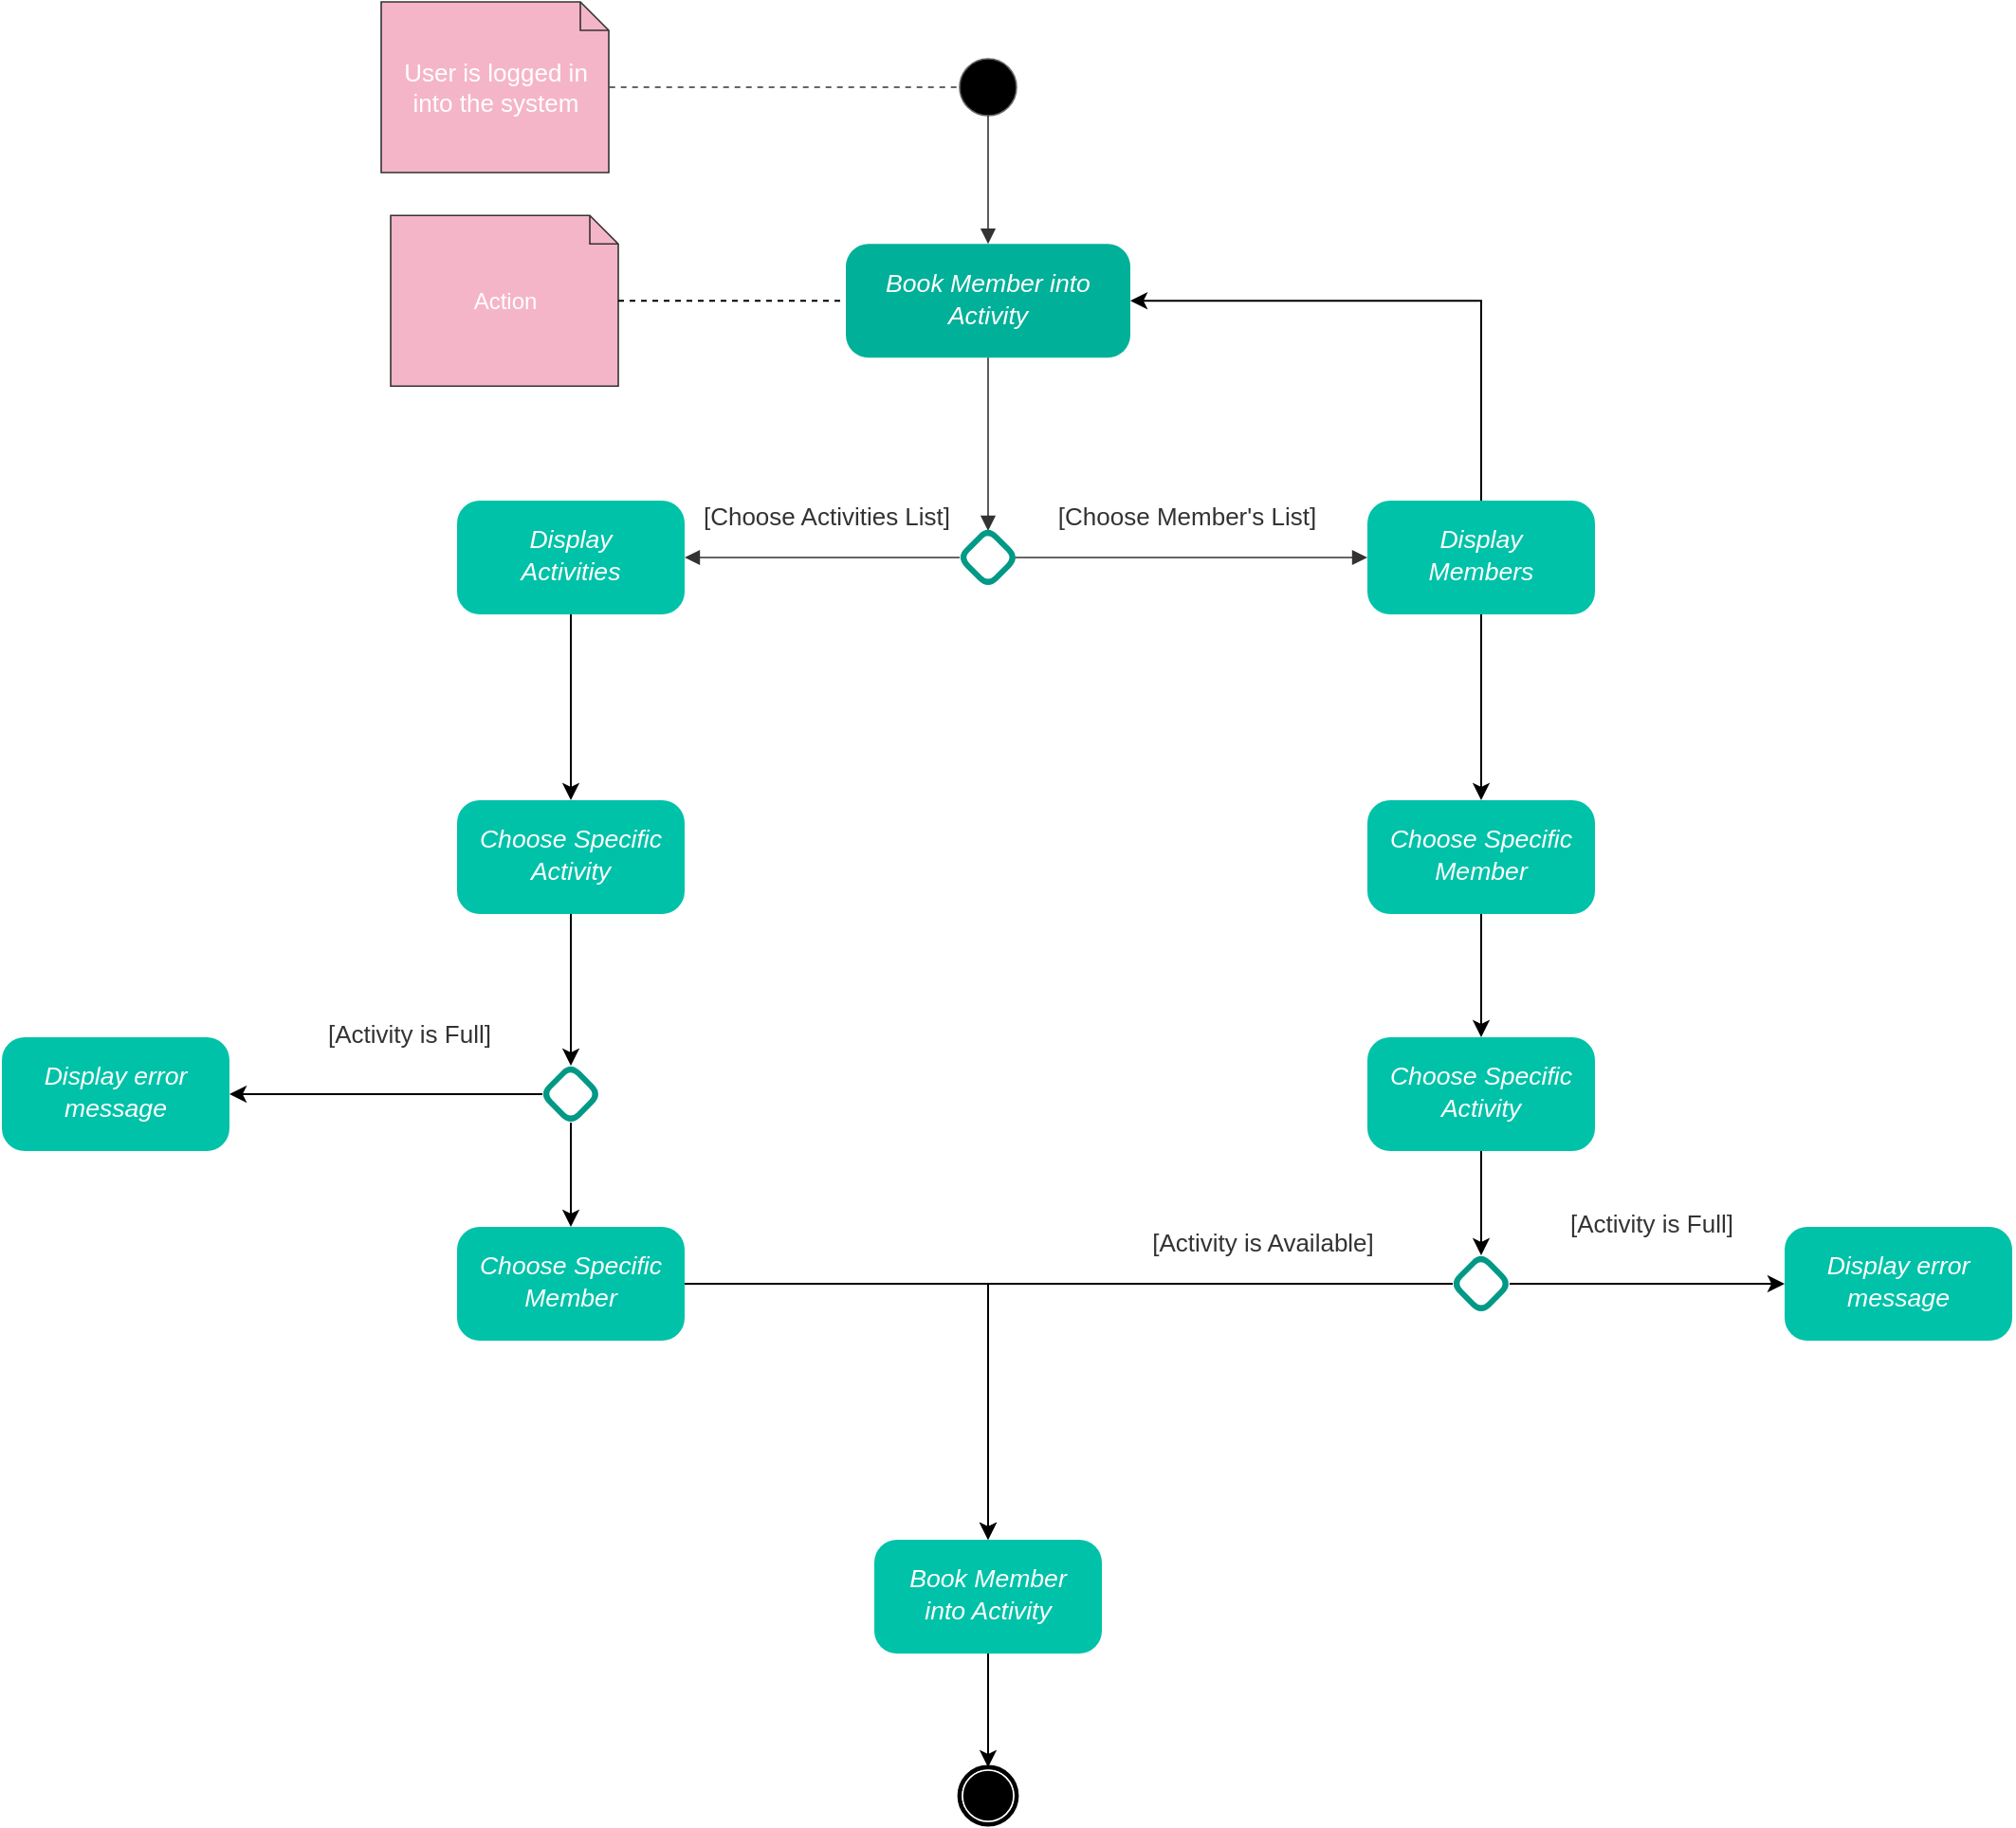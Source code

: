 <mxfile version="14.5.1" type="device"><diagram id="3uWwcOn-9zkndGodlUGi" name="Page-1"><mxGraphModel dx="946" dy="672" grid="1" gridSize="10" guides="1" tooltips="1" connect="1" arrows="1" fold="1" page="1" pageScale="1" pageWidth="827" pageHeight="1169" math="0" shadow="0"><root><mxCell id="0"/><mxCell id="1" parent="0"/><UserObject label="" lucidchartObjectId="8az7X8QaD_x4" id="rfqokUpkxKwPm25lC6qI-1"><mxCell style="html=1;overflow=block;blockSpacing=1;whiteSpace=wrap;ellipse;fillColor=#000000;whiteSpace=wrap;fontSize=13;spacing=3.6;strokeColor=#666666;strokeOpacity=100;fillOpacity=100;rounded=1;absoluteArcSize=1;arcSize=12;strokeWidth=0.8;" parent="1" vertex="1"><mxGeometry x="815" y="149.02" width="30" height="30" as="geometry"/></mxCell></UserObject><UserObject label="" lucidchartObjectId="90gjxgfOsC8D" id="rfqokUpkxKwPm25lC6qI-2"><mxCell style="html=1;overflow=block;blockSpacing=1;whiteSpace=wrap;shape=note;size=15;whiteSpace=wrap;fontSize=13;fontColor=#ffffff;align=center;align=left;spacing=3.8;strokeColor=#333333;strokeOpacity=100;fillOpacity=100;rounded=1;absoluteArcSize=1;arcSize=12;fillColor=#f5b5c8;strokeWidth=0.8;" parent="1" vertex="1"><mxGeometry x="510" y="119.02" width="120" height="90" as="geometry"/></mxCell></UserObject><UserObject label="" lucidchartObjectId="E2gjoxndOQYm" id="rfqokUpkxKwPm25lC6qI-3"><mxCell style="html=1;jettySize=18;whiteSpace=wrap;fontSize=13;strokeColor=#333333;strokeOpacity=100;dashed=1;fixDash=1;strokeWidth=0.8;rounded=1;arcSize=24;edgeStyle=orthogonalEdgeStyle;startArrow=none;;endArrow=none;;exitX=1.003;exitY=0.5;exitPerimeter=0;entryX=0;entryY=0.5;entryDx=0;entryDy=0;" parent="1" source="rfqokUpkxKwPm25lC6qI-2" target="rfqokUpkxKwPm25lC6qI-1" edge="1"><mxGeometry width="100" height="100" relative="1" as="geometry"><Array as="points"/></mxGeometry></mxCell></UserObject><UserObject label="" lucidchartObjectId="8az7UEcWredh" id="rfqokUpkxKwPm25lC6qI-4"><mxCell style="html=1;jettySize=18;whiteSpace=wrap;fontSize=13;fontFamily=helvetica;strokeColor=#333333;strokeOpacity=100;strokeWidth=0.8;rounded=1;arcSize=24;edgeStyle=orthogonalEdgeStyle;startArrow=none;;endArrow=block;endFill=1;;entryX=0.5;entryY=0;entryPerimeter=0;" parent="1" source="rfqokUpkxKwPm25lC6qI-1" target="rfqokUpkxKwPm25lC6qI-5" edge="1"><mxGeometry width="100" height="100" relative="1" as="geometry"><Array as="points"/><mxPoint x="830" y="209.02" as="sourcePoint"/></mxGeometry></mxCell></UserObject><mxCell id="rfqokUpkxKwPm25lC6qI-5" value="&lt;div style=&quot;display: flex ; justify-content: center ; text-align: center ; align-items: baseline ; line-height: 1.25 ; margin-left: 8.4px ; margin-right: 8.4px ; margin-top: -2px&quot;&gt;&lt;font color=&quot;#ffffff&quot;&gt;&lt;span style=&quot;font-size: 13.3px ; font-style: italic&quot;&gt;Book Member into Activity&lt;/span&gt;&lt;/font&gt;&lt;/div&gt;" style="rounded=1;arcSize=20;whiteSpace=wrap;overflow=block;blockSpacing=1;html=1;fontSize=13;spacing=3.6;strokeOpacity=0;fillOpacity=100;fillColor=#00b098;strokeWidth=0.8;" parent="1" vertex="1"><mxGeometry x="755" y="246.63" width="150" height="60" as="geometry"/></mxCell><mxCell id="rfqokUpkxKwPm25lC6qI-6" value="&lt;span style=&quot;color: rgb(255 , 255 , 255) ; font-size: 13px ; text-align: left&quot;&gt;User is logged in &lt;br&gt;into the system&lt;/span&gt;" style="text;html=1;resizable=0;autosize=1;align=center;verticalAlign=middle;points=[];fillColor=none;strokeColor=none;rounded=0;" parent="1" vertex="1"><mxGeometry x="515" y="149.02" width="110" height="30" as="geometry"/></mxCell><mxCell id="rfqokUpkxKwPm25lC6qI-7" value="" style="group" parent="1" vertex="1" connectable="0"><mxGeometry x="515" y="231.63" width="120" height="90" as="geometry"/></mxCell><UserObject label="" lucidchartObjectId="90gjxgfOsC8D" id="rfqokUpkxKwPm25lC6qI-8"><mxCell style="html=1;overflow=block;blockSpacing=1;whiteSpace=wrap;shape=note;size=15;whiteSpace=wrap;fontSize=13;fontColor=#ffffff;align=center;align=left;spacing=3.8;strokeColor=#333333;strokeOpacity=100;fillOpacity=100;rounded=1;absoluteArcSize=1;arcSize=12;fillColor=#f5b5c8;strokeWidth=0.8;" parent="rfqokUpkxKwPm25lC6qI-7" vertex="1"><mxGeometry width="120" height="90" as="geometry"/></mxCell></UserObject><mxCell id="rfqokUpkxKwPm25lC6qI-9" value="&lt;font color=&quot;#ffffff&quot;&gt;Action&lt;/font&gt;" style="text;html=1;resizable=0;autosize=1;align=center;verticalAlign=middle;points=[];fillColor=none;strokeColor=none;rounded=0;" parent="rfqokUpkxKwPm25lC6qI-7" vertex="1"><mxGeometry x="35" y="35" width="50" height="20" as="geometry"/></mxCell><mxCell id="rfqokUpkxKwPm25lC6qI-10" style="edgeStyle=orthogonalEdgeStyle;rounded=0;orthogonalLoop=1;jettySize=auto;html=1;entryX=0;entryY=0.5;entryDx=0;entryDy=0;endArrow=none;endFill=0;dashed=1;" parent="1" source="rfqokUpkxKwPm25lC6qI-8" target="rfqokUpkxKwPm25lC6qI-5" edge="1"><mxGeometry relative="1" as="geometry"/></mxCell><UserObject label="" lucidchartObjectId="8az7CGVQULsu" id="rfqokUpkxKwPm25lC6qI-11"><mxCell style="html=1;jettySize=18;whiteSpace=wrap;fontSize=13;fontFamily=helvetica;strokeColor=#333333;strokeOpacity=100;strokeWidth=0.8;rounded=1;arcSize=24;edgeStyle=orthogonalEdgeStyle;startArrow=none;;endArrow=block;endFill=1;;exitX=0.5;exitY=1;entryX=0.5;entryY=0.032;entryPerimeter=0;exitDx=0;exitDy=0;" parent="1" source="rfqokUpkxKwPm25lC6qI-5" target="rfqokUpkxKwPm25lC6qI-19" edge="1"><mxGeometry width="100" height="100" relative="1" as="geometry"><Array as="points"/><mxPoint x="830.0" y="360.01" as="sourcePoint"/></mxGeometry></mxCell></UserObject><UserObject label="" lucidchartObjectId="8az7PhLwa9s." id="rfqokUpkxKwPm25lC6qI-12"><mxCell style="html=1;jettySize=18;whiteSpace=wrap;fontSize=13;fontFamily=helvetica;strokeColor=#333333;strokeOpacity=100;strokeWidth=0.8;rounded=1;arcSize=24;edgeStyle=orthogonalEdgeStyle;startArrow=none;;endArrow=block;endFill=1;;exitX=0;exitY=0.5;entryX=1;entryY=0.5;entryDx=0;entryDy=0;exitDx=0;exitDy=0;" parent="1" source="rfqokUpkxKwPm25lC6qI-19" target="rfqokUpkxKwPm25lC6qI-13" edge="1"><mxGeometry width="100" height="100" relative="1" as="geometry"><Array as="points"/></mxGeometry></mxCell></UserObject><mxCell id="rfqokUpkxKwPm25lC6qI-26" style="edgeStyle=orthogonalEdgeStyle;rounded=0;orthogonalLoop=1;jettySize=auto;html=1;entryX=0.5;entryY=0;entryDx=0;entryDy=0;" parent="1" source="rfqokUpkxKwPm25lC6qI-13" target="rfqokUpkxKwPm25lC6qI-22" edge="1"><mxGeometry relative="1" as="geometry"/></mxCell><mxCell id="rfqokUpkxKwPm25lC6qI-13" value="&lt;div style=&quot;display: flex ; justify-content: center ; text-align: center ; align-items: baseline ; line-height: 1.25 ; margin-left: 8.4px ; margin-right: 8.4px ; margin-top: -2px&quot;&gt;&lt;font color=&quot;#ffffff&quot;&gt;&lt;span style=&quot;font-size: 13.3px&quot;&gt;&lt;i&gt;Display Activities&lt;/i&gt;&lt;/span&gt;&lt;/font&gt;&lt;/div&gt;" style="rounded=1;arcSize=20;whiteSpace=wrap;overflow=block;blockSpacing=1;html=1;fontSize=13;spacing=3.6;strokeOpacity=0;fillOpacity=100;fillColor=#00c2a8;strokeWidth=0.8;" parent="1" vertex="1"><mxGeometry x="550" y="382.01" width="120" height="60" as="geometry"/></mxCell><UserObject label="" lucidchartObjectId="8az71Tb4N.wg" id="rfqokUpkxKwPm25lC6qI-14"><mxCell style="html=1;jettySize=18;whiteSpace=wrap;fontSize=13;fontFamily=helvetica;strokeColor=#333333;strokeOpacity=100;strokeWidth=0.8;rounded=1;arcSize=24;edgeStyle=orthogonalEdgeStyle;startArrow=none;;endArrow=block;endFill=1;;exitX=0.968;exitY=0.5;exitPerimeter=0;entryX=0;entryY=0.5;entryPerimeter=0;" parent="1" source="rfqokUpkxKwPm25lC6qI-19" target="rfqokUpkxKwPm25lC6qI-16" edge="1"><mxGeometry width="100" height="100" relative="1" as="geometry"><Array as="points"/></mxGeometry></mxCell></UserObject><mxCell id="rfqokUpkxKwPm25lC6qI-15" style="edgeStyle=orthogonalEdgeStyle;rounded=0;orthogonalLoop=1;jettySize=auto;html=1;entryX=1;entryY=0.5;entryDx=0;entryDy=0;exitX=0.5;exitY=0;exitDx=0;exitDy=0;" parent="1" source="rfqokUpkxKwPm25lC6qI-16" target="rfqokUpkxKwPm25lC6qI-5" edge="1"><mxGeometry relative="1" as="geometry"><Array as="points"><mxPoint x="1090" y="277"/></Array><mxPoint x="905.0" y="330.01" as="targetPoint"/></mxGeometry></mxCell><mxCell id="rfqokUpkxKwPm25lC6qI-41" value="" style="edgeStyle=orthogonalEdgeStyle;rounded=0;orthogonalLoop=1;jettySize=auto;html=1;" parent="1" source="rfqokUpkxKwPm25lC6qI-16" target="rfqokUpkxKwPm25lC6qI-33" edge="1"><mxGeometry relative="1" as="geometry"/></mxCell><mxCell id="rfqokUpkxKwPm25lC6qI-16" value="&lt;div style=&quot;display: flex ; justify-content: center ; text-align: center ; align-items: baseline ; font-size: 0 ; line-height: 1.25 ; margin-left: 8.4px ; margin-right: 8.4px ; margin-top: 2.4px ; margin-top: -2px&quot;&gt;&lt;span&gt;&lt;span style=&quot;font-size: 13.3px ; color: #ffffff ; font-style: italic&quot;&gt;Display Members&lt;/span&gt;&lt;/span&gt;&lt;/div&gt;" style="rounded=1;arcSize=20;whiteSpace=wrap;overflow=block;blockSpacing=1;html=1;fontSize=13;spacing=3.6;strokeOpacity=0;fillOpacity=100;fillColor=#00c2a8;strokeWidth=0.8;" parent="1" vertex="1"><mxGeometry x="1030" y="382.01" width="120" height="60" as="geometry"/></mxCell><UserObject label="" lucidchartObjectId="8az7l5J2gxka" id="rfqokUpkxKwPm25lC6qI-18"><mxCell style="html=1;overflow=block;blockSpacing=1;whiteSpace=wrap;shape=mxgraph.bpmn.shape;outline=end;symbol=terminate;strokeColor=#000000;fillColor=#ffffff;whiteSpace=wrap;fontSize=13;spacing=3.6;strokeOpacity=100;fillOpacity=100;rounded=1;absoluteArcSize=1;arcSize=12;strokeWidth=0.8;" parent="1" vertex="1"><mxGeometry x="815" y="1050" width="30" height="30" as="geometry"/></mxCell></UserObject><UserObject label="" lucidchartObjectId="e1ejZiYHjmM9" id="rfqokUpkxKwPm25lC6qI-19"><mxCell style="html=1;overflow=block;blockSpacing=1;whiteSpace=wrap;shape=rhombus;;whiteSpace=wrap;fontSize=13;spacing=3.6;strokeColor=#009985;strokeOpacity=100;fillOpacity=100;rounded=1;absoluteArcSize=1;arcSize=12;fillColor=#ffffff;strokeWidth=3;" parent="1" vertex="1"><mxGeometry x="815" y="397.01" width="30" height="30" as="geometry"/></mxCell></UserObject><UserObject label="[Choose Member's List]" lucidchartObjectId="x1ejuoIcyLg6" id="rfqokUpkxKwPm25lC6qI-20"><mxCell style="html=1;overflow=block;blockSpacing=1;whiteSpace=wrap;;whiteSpace=wrap;fontSize=13;fontColor=#333333;align=center;spacing=3.8;strokeOpacity=0;fillOpacity=0;rounded=1;absoluteArcSize=1;arcSize=12;fillColor=#ffffff;strokeWidth=0.8;" parent="1" vertex="1"><mxGeometry x="845" y="367.01" width="180" height="45" as="geometry"/></mxCell></UserObject><UserObject label="[Choose Activities List]" lucidchartObjectId="23ej0b3Iho67" id="rfqokUpkxKwPm25lC6qI-21"><mxCell style="html=1;overflow=block;blockSpacing=1;whiteSpace=wrap;;whiteSpace=wrap;fontSize=13;fontColor=#333333;align=center;spacing=3.8;strokeOpacity=0;fillOpacity=0;rounded=1;absoluteArcSize=1;arcSize=12;fillColor=#ffffff;strokeWidth=0.8;" parent="1" vertex="1"><mxGeometry x="675" y="367.01" width="140" height="45" as="geometry"/></mxCell></UserObject><mxCell id="rfqokUpkxKwPm25lC6qI-27" style="edgeStyle=orthogonalEdgeStyle;rounded=0;orthogonalLoop=1;jettySize=auto;html=1;entryX=0.5;entryY=0;entryDx=0;entryDy=0;" parent="1" source="rfqokUpkxKwPm25lC6qI-22" target="rfqokUpkxKwPm25lC6qI-23" edge="1"><mxGeometry relative="1" as="geometry"/></mxCell><mxCell id="rfqokUpkxKwPm25lC6qI-22" value="&lt;div style=&quot;display: flex ; justify-content: center ; text-align: center ; align-items: baseline ; line-height: 1.25 ; margin-left: 8.4px ; margin-right: 8.4px ; margin-top: -2px&quot;&gt;&lt;font color=&quot;#ffffff&quot;&gt;&lt;span style=&quot;font-size: 13.3px&quot;&gt;&lt;i&gt;Choose Specific Activity&lt;/i&gt;&lt;/span&gt;&lt;/font&gt;&lt;/div&gt;" style="rounded=1;arcSize=20;whiteSpace=wrap;overflow=block;blockSpacing=1;html=1;fontSize=13;spacing=3.6;strokeOpacity=0;fillOpacity=100;fillColor=#00c2a8;strokeWidth=0.8;" parent="1" vertex="1"><mxGeometry x="550" y="540" width="120" height="60" as="geometry"/></mxCell><mxCell id="rfqokUpkxKwPm25lC6qI-28" style="edgeStyle=orthogonalEdgeStyle;rounded=0;orthogonalLoop=1;jettySize=auto;html=1;entryX=1;entryY=0.5;entryDx=0;entryDy=0;" parent="1" source="rfqokUpkxKwPm25lC6qI-23" target="rfqokUpkxKwPm25lC6qI-24" edge="1"><mxGeometry relative="1" as="geometry"/></mxCell><mxCell id="rfqokUpkxKwPm25lC6qI-48" value="" style="edgeStyle=orthogonalEdgeStyle;rounded=0;orthogonalLoop=1;jettySize=auto;html=1;" parent="1" source="rfqokUpkxKwPm25lC6qI-23" target="rfqokUpkxKwPm25lC6qI-47" edge="1"><mxGeometry relative="1" as="geometry"/></mxCell><UserObject label="" lucidchartObjectId="e1ejZiYHjmM9" id="rfqokUpkxKwPm25lC6qI-23"><mxCell style="html=1;overflow=block;blockSpacing=1;whiteSpace=wrap;shape=rhombus;;whiteSpace=wrap;fontSize=13;spacing=3.6;strokeColor=#009985;strokeOpacity=100;fillOpacity=100;rounded=1;absoluteArcSize=1;arcSize=12;fillColor=#ffffff;strokeWidth=3;" parent="1" vertex="1"><mxGeometry x="595" y="680" width="30" height="30" as="geometry"/></mxCell></UserObject><mxCell id="rfqokUpkxKwPm25lC6qI-24" value="&lt;div style=&quot;display: flex ; justify-content: center ; text-align: center ; align-items: baseline ; line-height: 1.25 ; margin-left: 8.4px ; margin-right: 8.4px ; margin-top: -2px&quot;&gt;&lt;font color=&quot;#ffffff&quot;&gt;&lt;span style=&quot;font-size: 13.3px&quot;&gt;&lt;i&gt;Display error message&lt;/i&gt;&lt;/span&gt;&lt;/font&gt;&lt;/div&gt;" style="rounded=1;arcSize=20;whiteSpace=wrap;overflow=block;blockSpacing=1;html=1;fontSize=13;spacing=3.6;strokeOpacity=0;fillOpacity=100;fillColor=#00c2a8;strokeWidth=0.8;" parent="1" vertex="1"><mxGeometry x="310" y="665" width="120" height="60" as="geometry"/></mxCell><mxCell id="rfqokUpkxKwPm25lC6qI-54" value="" style="edgeStyle=orthogonalEdgeStyle;rounded=0;orthogonalLoop=1;jettySize=auto;html=1;" parent="1" source="rfqokUpkxKwPm25lC6qI-25" target="rfqokUpkxKwPm25lC6qI-18" edge="1"><mxGeometry relative="1" as="geometry"/></mxCell><mxCell id="rfqokUpkxKwPm25lC6qI-25" value="&lt;div style=&quot;display: flex ; justify-content: center ; text-align: center ; align-items: baseline ; line-height: 1.25 ; margin-left: 8.4px ; margin-right: 8.4px ; margin-top: -2px&quot;&gt;&lt;font color=&quot;#ffffff&quot;&gt;&lt;span style=&quot;font-size: 13.3px&quot;&gt;&lt;i&gt;Book Member into Activity&lt;/i&gt;&lt;/span&gt;&lt;/font&gt;&lt;/div&gt;" style="rounded=1;arcSize=20;whiteSpace=wrap;overflow=block;blockSpacing=1;html=1;fontSize=13;spacing=3.6;strokeOpacity=0;fillOpacity=100;fillColor=#00c2a8;strokeWidth=0.8;" parent="1" vertex="1"><mxGeometry x="770" y="930" width="120" height="60" as="geometry"/></mxCell><UserObject label="[Activity is Full]" lucidchartObjectId="23ej0b3Iho67" id="rfqokUpkxKwPm25lC6qI-30"><mxCell style="html=1;overflow=block;blockSpacing=1;whiteSpace=wrap;;whiteSpace=wrap;fontSize=13;fontColor=#333333;align=center;spacing=3.8;strokeOpacity=0;fillOpacity=0;rounded=1;absoluteArcSize=1;arcSize=12;fillColor=#ffffff;strokeWidth=0.8;" parent="1" vertex="1"><mxGeometry x="455" y="640" width="140" height="45" as="geometry"/></mxCell></UserObject><mxCell id="rfqokUpkxKwPm25lC6qI-50" value="" style="edgeStyle=orthogonalEdgeStyle;rounded=0;orthogonalLoop=1;jettySize=auto;html=1;" parent="1" source="rfqokUpkxKwPm25lC6qI-33" target="rfqokUpkxKwPm25lC6qI-49" edge="1"><mxGeometry relative="1" as="geometry"/></mxCell><mxCell id="rfqokUpkxKwPm25lC6qI-33" value="&lt;div style=&quot;display: flex ; justify-content: center ; text-align: center ; align-items: baseline ; line-height: 1.25 ; margin-left: 8.4px ; margin-right: 8.4px ; margin-top: -2px&quot;&gt;&lt;font color=&quot;#ffffff&quot;&gt;&lt;span style=&quot;font-size: 13.3px&quot;&gt;&lt;i&gt;Choose Specific Member&lt;/i&gt;&lt;/span&gt;&lt;/font&gt;&lt;/div&gt;" style="rounded=1;arcSize=20;whiteSpace=wrap;overflow=block;blockSpacing=1;html=1;fontSize=13;spacing=3.6;strokeOpacity=0;fillOpacity=100;fillColor=#00c2a8;strokeWidth=0.8;" parent="1" vertex="1"><mxGeometry x="1030" y="540" width="120" height="60" as="geometry"/></mxCell><mxCell id="rfqokUpkxKwPm25lC6qI-34" style="edgeStyle=orthogonalEdgeStyle;rounded=0;orthogonalLoop=1;jettySize=auto;html=1;entryX=0;entryY=0.5;entryDx=0;entryDy=0;exitX=1;exitY=0.5;exitDx=0;exitDy=0;" parent="1" source="rfqokUpkxKwPm25lC6qI-36" target="rfqokUpkxKwPm25lC6qI-37" edge="1"><mxGeometry relative="1" as="geometry"><mxPoint x="1535" y="795" as="sourcePoint"/></mxGeometry></mxCell><mxCell id="rfqokUpkxKwPm25lC6qI-35" value="" style="edgeStyle=orthogonalEdgeStyle;rounded=0;orthogonalLoop=1;jettySize=auto;html=1;entryX=0.5;entryY=0;entryDx=0;entryDy=0;" parent="1" source="rfqokUpkxKwPm25lC6qI-36" target="rfqokUpkxKwPm25lC6qI-25" edge="1"><mxGeometry relative="1" as="geometry"><mxPoint x="1090" y="920.0" as="targetPoint"/></mxGeometry></mxCell><UserObject label="" lucidchartObjectId="e1ejZiYHjmM9" id="rfqokUpkxKwPm25lC6qI-36"><mxCell style="html=1;overflow=block;blockSpacing=1;whiteSpace=wrap;shape=rhombus;;whiteSpace=wrap;fontSize=13;spacing=3.6;strokeColor=#009985;strokeOpacity=100;fillOpacity=100;rounded=1;absoluteArcSize=1;arcSize=12;fillColor=#ffffff;strokeWidth=3;" parent="1" vertex="1"><mxGeometry x="1075" y="780" width="30" height="30" as="geometry"/></mxCell></UserObject><mxCell id="rfqokUpkxKwPm25lC6qI-37" value="&lt;div style=&quot;display: flex ; justify-content: center ; text-align: center ; align-items: baseline ; line-height: 1.25 ; margin-left: 8.4px ; margin-right: 8.4px ; margin-top: -2px&quot;&gt;&lt;font color=&quot;#ffffff&quot;&gt;&lt;span style=&quot;font-size: 13.3px&quot;&gt;&lt;i&gt;Display error message&lt;/i&gt;&lt;/span&gt;&lt;/font&gt;&lt;/div&gt;" style="rounded=1;arcSize=20;whiteSpace=wrap;overflow=block;blockSpacing=1;html=1;fontSize=13;spacing=3.6;strokeOpacity=0;fillOpacity=100;fillColor=#00c2a8;strokeWidth=0.8;" parent="1" vertex="1"><mxGeometry x="1250" y="765" width="120" height="60" as="geometry"/></mxCell><UserObject label="[Activity is Full]" lucidchartObjectId="23ej0b3Iho67" id="rfqokUpkxKwPm25lC6qI-39"><mxCell style="html=1;overflow=block;blockSpacing=1;whiteSpace=wrap;;whiteSpace=wrap;fontSize=13;fontColor=#333333;align=center;spacing=3.8;strokeOpacity=0;fillOpacity=0;rounded=1;absoluteArcSize=1;arcSize=12;fillColor=#ffffff;strokeWidth=0.8;" parent="1" vertex="1"><mxGeometry x="1110" y="740" width="140" height="45" as="geometry"/></mxCell></UserObject><UserObject label="[Activity is Available]" lucidchartObjectId="23ej0b3Iho67" id="rfqokUpkxKwPm25lC6qI-40"><mxCell style="html=1;overflow=block;blockSpacing=1;whiteSpace=wrap;;whiteSpace=wrap;fontSize=13;fontColor=#333333;align=center;spacing=3.8;strokeOpacity=0;fillOpacity=0;rounded=1;absoluteArcSize=1;arcSize=12;fillColor=#ffffff;strokeWidth=0.8;" parent="1" vertex="1"><mxGeometry x="905" y="750" width="140" height="45" as="geometry"/></mxCell></UserObject><mxCell id="rfqokUpkxKwPm25lC6qI-53" style="edgeStyle=orthogonalEdgeStyle;rounded=0;orthogonalLoop=1;jettySize=auto;html=1;entryX=0.5;entryY=0;entryDx=0;entryDy=0;" parent="1" source="rfqokUpkxKwPm25lC6qI-47" target="rfqokUpkxKwPm25lC6qI-25" edge="1"><mxGeometry relative="1" as="geometry"/></mxCell><mxCell id="rfqokUpkxKwPm25lC6qI-47" value="&lt;div style=&quot;display: flex ; justify-content: center ; text-align: center ; align-items: baseline ; line-height: 1.25 ; margin-left: 8.4px ; margin-right: 8.4px ; margin-top: -2px&quot;&gt;&lt;font color=&quot;#ffffff&quot;&gt;&lt;span style=&quot;font-size: 13.3px&quot;&gt;&lt;i&gt;Choose Specific Member&lt;/i&gt;&lt;/span&gt;&lt;/font&gt;&lt;/div&gt;" style="rounded=1;arcSize=20;whiteSpace=wrap;overflow=block;blockSpacing=1;html=1;fontSize=13;spacing=3.6;strokeOpacity=0;fillOpacity=100;fillColor=#00c2a8;strokeWidth=0.8;" parent="1" vertex="1"><mxGeometry x="550" y="765" width="120" height="60" as="geometry"/></mxCell><mxCell id="rfqokUpkxKwPm25lC6qI-52" style="edgeStyle=orthogonalEdgeStyle;rounded=0;orthogonalLoop=1;jettySize=auto;html=1;entryX=0.5;entryY=0;entryDx=0;entryDy=0;" parent="1" source="rfqokUpkxKwPm25lC6qI-49" target="rfqokUpkxKwPm25lC6qI-36" edge="1"><mxGeometry relative="1" as="geometry"/></mxCell><mxCell id="rfqokUpkxKwPm25lC6qI-49" value="&lt;div style=&quot;display: flex ; justify-content: center ; text-align: center ; align-items: baseline ; line-height: 1.25 ; margin-left: 8.4px ; margin-right: 8.4px ; margin-top: -2px&quot;&gt;&lt;font color=&quot;#ffffff&quot;&gt;&lt;span style=&quot;font-size: 13.3px&quot;&gt;&lt;i&gt;Choose Specific Activity&lt;/i&gt;&lt;/span&gt;&lt;/font&gt;&lt;/div&gt;" style="rounded=1;arcSize=20;whiteSpace=wrap;overflow=block;blockSpacing=1;html=1;fontSize=13;spacing=3.6;strokeOpacity=0;fillOpacity=100;fillColor=#00c2a8;strokeWidth=0.8;" parent="1" vertex="1"><mxGeometry x="1030" y="665" width="120" height="60" as="geometry"/></mxCell></root></mxGraphModel></diagram></mxfile>